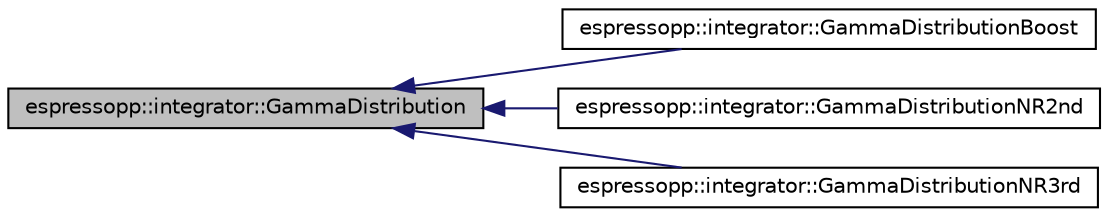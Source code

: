 digraph G
{
  edge [fontname="Helvetica",fontsize="10",labelfontname="Helvetica",labelfontsize="10"];
  node [fontname="Helvetica",fontsize="10",shape=record];
  rankdir="LR";
  Node1 [label="espressopp::integrator::GammaDistribution",height=0.2,width=0.4,color="black", fillcolor="grey75", style="filled" fontcolor="black"];
  Node1 -> Node2 [dir="back",color="midnightblue",fontsize="10",style="solid",fontname="Helvetica"];
  Node2 [label="espressopp::integrator::GammaDistributionBoost",height=0.2,width=0.4,color="black", fillcolor="white", style="filled",URL="$classespressopp_1_1integrator_1_1GammaDistributionBoost.html",tooltip="Gamma distribution, from Boost."];
  Node1 -> Node3 [dir="back",color="midnightblue",fontsize="10",style="solid",fontname="Helvetica"];
  Node3 [label="espressopp::integrator::GammaDistributionNR2nd",height=0.2,width=0.4,color="black", fillcolor="white", style="filled",URL="$classespressopp_1_1integrator_1_1GammaDistributionNR2nd.html",tooltip="Gamma distribution, from Numerical Recipes, 2nd edition, pages 292 &amp; 293."];
  Node1 -> Node4 [dir="back",color="midnightblue",fontsize="10",style="solid",fontname="Helvetica"];
  Node4 [label="espressopp::integrator::GammaDistributionNR3rd",height=0.2,width=0.4,color="black", fillcolor="white", style="filled",URL="$classespressopp_1_1integrator_1_1GammaDistributionNR3rd.html",tooltip="Gamma distribution, from Numerical Recipes, 3rd edition, pages 370 &amp; 371."];
}
